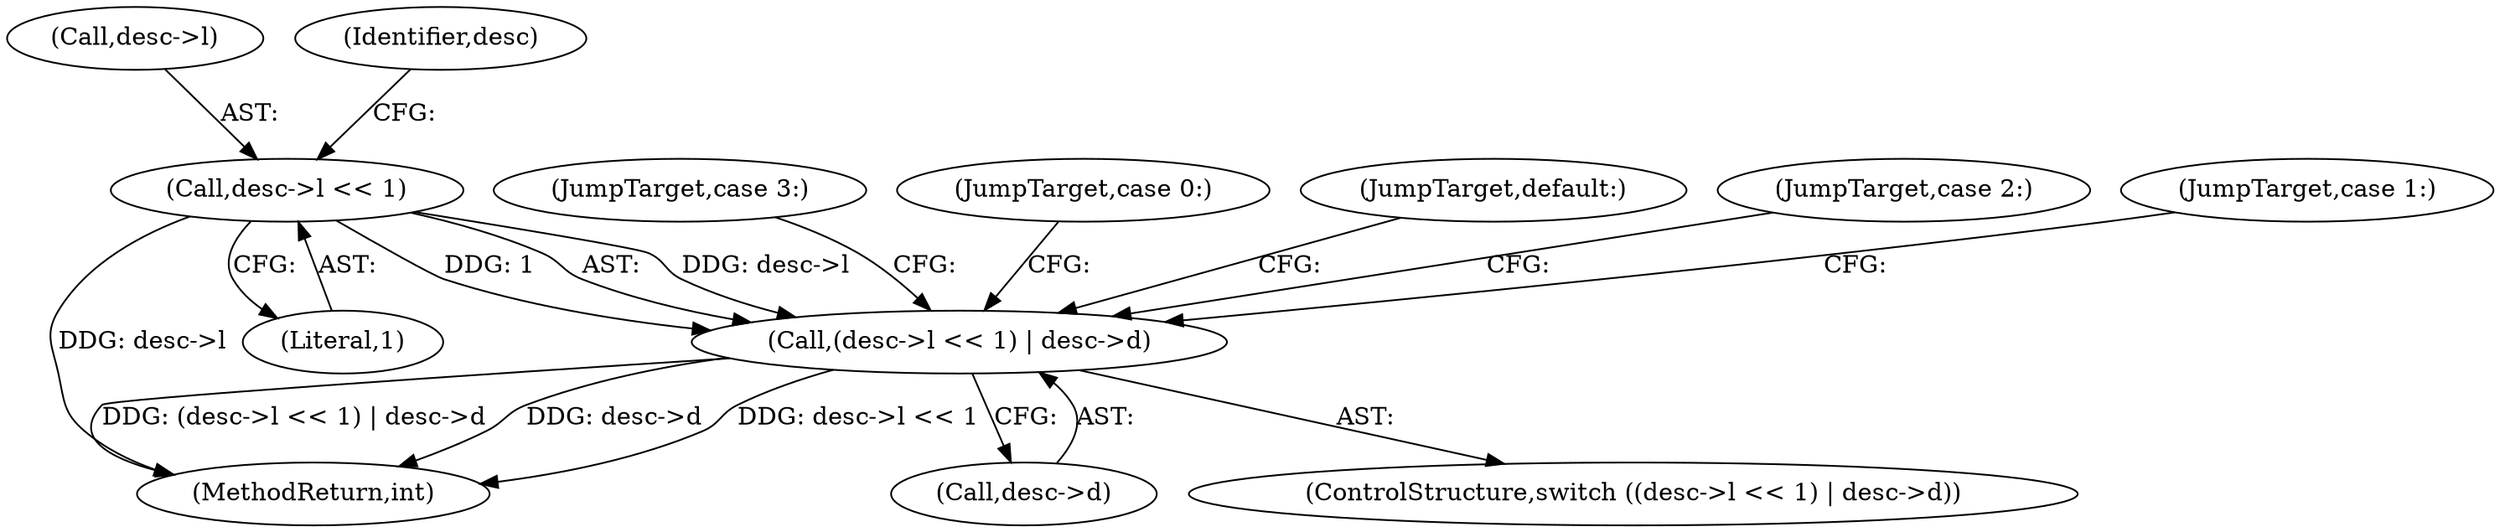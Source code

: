 digraph "1_linux_de9f869616dd95e95c00bdd6b0fcd3421e8a4323_1@pointer" {
"1000153" [label="(Call,desc->l << 1)"];
"1000152" [label="(Call,(desc->l << 1) | desc->d)"];
"1000157" [label="(Literal,1)"];
"1000154" [label="(Call,desc->l)"];
"1000177" [label="(JumpTarget,case 3:)"];
"1000162" [label="(JumpTarget,case 0:)"];
"1000151" [label="(ControlStructure,switch ((desc->l << 1) | desc->d))"];
"1000159" [label="(Identifier,desc)"];
"1000152" [label="(Call,(desc->l << 1) | desc->d)"];
"1000153" [label="(Call,desc->l << 1)"];
"1000182" [label="(MethodReturn,int)"];
"1000178" [label="(JumpTarget,default:)"];
"1000158" [label="(Call,desc->d)"];
"1000172" [label="(JumpTarget,case 2:)"];
"1000167" [label="(JumpTarget,case 1:)"];
"1000153" -> "1000152"  [label="AST: "];
"1000153" -> "1000157"  [label="CFG: "];
"1000154" -> "1000153"  [label="AST: "];
"1000157" -> "1000153"  [label="AST: "];
"1000159" -> "1000153"  [label="CFG: "];
"1000153" -> "1000182"  [label="DDG: desc->l"];
"1000153" -> "1000152"  [label="DDG: desc->l"];
"1000153" -> "1000152"  [label="DDG: 1"];
"1000152" -> "1000151"  [label="AST: "];
"1000152" -> "1000158"  [label="CFG: "];
"1000158" -> "1000152"  [label="AST: "];
"1000162" -> "1000152"  [label="CFG: "];
"1000167" -> "1000152"  [label="CFG: "];
"1000172" -> "1000152"  [label="CFG: "];
"1000177" -> "1000152"  [label="CFG: "];
"1000178" -> "1000152"  [label="CFG: "];
"1000152" -> "1000182"  [label="DDG: (desc->l << 1) | desc->d"];
"1000152" -> "1000182"  [label="DDG: desc->d"];
"1000152" -> "1000182"  [label="DDG: desc->l << 1"];
}
